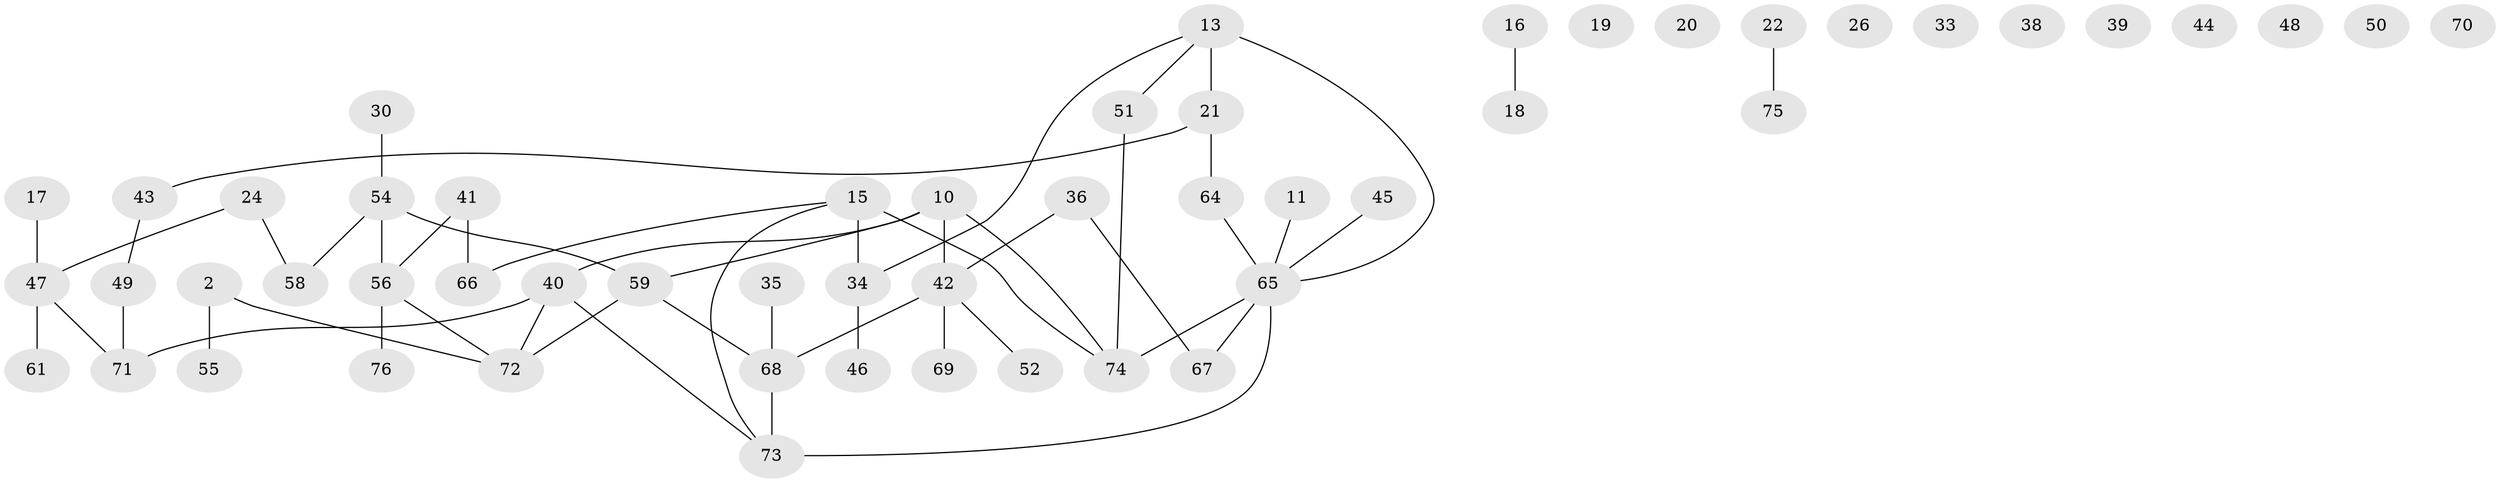 // original degree distribution, {1: 0.25, 2: 0.23684210526315788, 3: 0.19736842105263158, 4: 0.13157894736842105, 5: 0.05263157894736842, 0: 0.13157894736842105}
// Generated by graph-tools (version 1.1) at 2025/43/03/04/25 21:43:08]
// undirected, 53 vertices, 53 edges
graph export_dot {
graph [start="1"]
  node [color=gray90,style=filled];
  2;
  10;
  11;
  13;
  15;
  16;
  17;
  18;
  19;
  20;
  21 [super="+7"];
  22;
  24;
  26;
  30;
  33;
  34 [super="+25"];
  35;
  36;
  38;
  39;
  40;
  41;
  42 [super="+29"];
  43;
  44;
  45;
  46;
  47 [super="+37"];
  48;
  49;
  50;
  51;
  52;
  54;
  55;
  56 [super="+23+6"];
  58 [super="+9"];
  59;
  61;
  64;
  65 [super="+27+5+31+53+62"];
  66;
  67;
  68 [super="+32"];
  69;
  70;
  71 [super="+28+63"];
  72;
  73 [super="+14+57"];
  74;
  75;
  76;
  2 -- 55;
  2 -- 72;
  10 -- 40;
  10 -- 59;
  10 -- 74;
  10 -- 42;
  11 -- 65;
  13 -- 21 [weight=2];
  13 -- 34;
  13 -- 51;
  13 -- 65;
  15 -- 34 [weight=2];
  15 -- 66;
  15 -- 74;
  15 -- 73;
  16 -- 18;
  17 -- 47;
  21 -- 43;
  21 -- 64;
  22 -- 75;
  24 -- 47;
  24 -- 58;
  30 -- 54;
  34 -- 46;
  35 -- 68;
  36 -- 67;
  36 -- 42;
  40 -- 72;
  40 -- 71;
  40 -- 73;
  41 -- 56;
  41 -- 66;
  42 -- 52;
  42 -- 69;
  42 -- 68;
  43 -- 49;
  45 -- 65;
  47 -- 71 [weight=2];
  47 -- 61;
  49 -- 71;
  51 -- 74;
  54 -- 58;
  54 -- 59;
  54 -- 56;
  56 -- 72;
  56 -- 76;
  59 -- 68;
  59 -- 72;
  64 -- 65;
  65 -- 74;
  65 -- 67;
  65 -- 73 [weight=2];
  68 -- 73;
}
